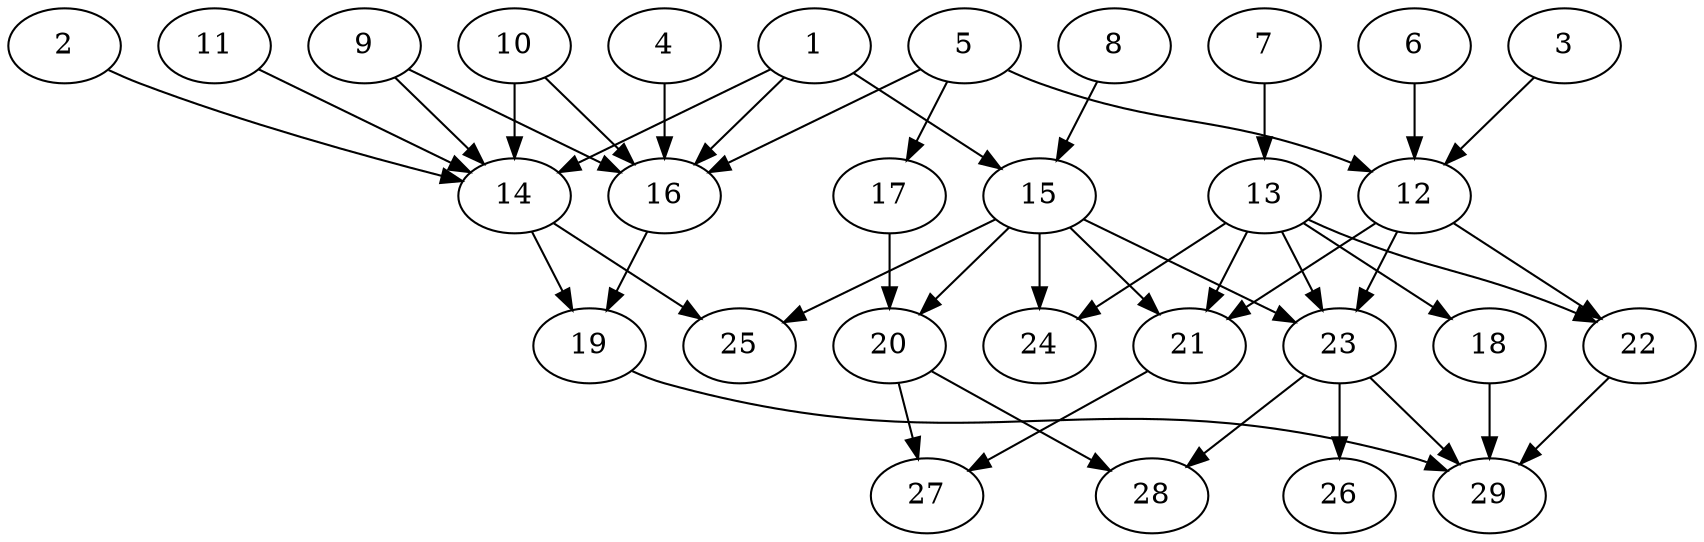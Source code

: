 // DAG (tier=2-normal, mode=data, n=29, ccr=0.445, fat=0.680, density=0.445, regular=0.574, jump=0.117, mindata=2097152, maxdata=16777216)
// DAG automatically generated by daggen at Sun Aug 24 16:33:34 2025
// /home/ermia/Project/Environments/daggen/bin/daggen --dot --ccr 0.445 --fat 0.680 --regular 0.574 --density 0.445 --jump 0.117 --mindata 2097152 --maxdata 16777216 -n 29 
digraph G {
  1 [size="1461745850355955007488", alpha="0.14", expect_size="730872925177977503744"]
  1 -> 14 [size ="1030396955328512"]
  1 -> 15 [size ="1030396955328512"]
  1 -> 16 [size ="1030396955328512"]
  2 [size="2033032910193281024", alpha="0.17", expect_size="1016516455096640512"]
  2 -> 14 [size ="721635246080000"]
  3 [size="4955646192636445696", alpha="0.14", expect_size="2477823096318222848"]
  3 -> 12 [size ="1665374407884800"]
  4 [size="577450852275205504", alpha="0.20", expect_size="288725426137602752"]
  4 -> 16 [size ="230858820681728"]
  5 [size="497684837727004000256", alpha="0.05", expect_size="248842418863502000128"]
  5 -> 12 [size ="502411525357568"]
  5 -> 16 [size ="502411525357568"]
  5 -> 17 [size ="502411525357568"]
  6 [size="10132766116303958", alpha="0.18", expect_size="5066383058151979"]
  6 -> 12 [size ="185067867471872"]
  7 [size="9239950647599160", alpha="0.03", expect_size="4619975323799580"]
  7 -> 13 [size ="321003473338368"]
  8 [size="825521748571842412544", alpha="0.03", expect_size="412760874285921206272"]
  8 -> 15 [size ="704004875091968"]
  9 [size="1157732040903097344", alpha="0.03", expect_size="578866020451548672"]
  9 -> 14 [size ="1016683191861248"]
  9 -> 16 [size ="1016683191861248"]
  10 [size="12247864036209344", alpha="0.01", expect_size="6123932018104672"]
  10 -> 14 [size ="244159034163200"]
  10 -> 16 [size ="244159034163200"]
  11 [size="3353000079353864192", alpha="0.19", expect_size="1676500039676932096"]
  11 -> 14 [size ="1305063804895232"]
  12 [size="638422412362359552", alpha="0.02", expect_size="319211206181179776"]
  12 -> 21 [size ="1181331501350912"]
  12 -> 22 [size ="1181331501350912"]
  12 -> 23 [size ="1181331501350912"]
  13 [size="15331062689954791424", alpha="0.04", expect_size="7665531344977395712"]
  13 -> 18 [size ="49370951057408"]
  13 -> 21 [size ="49370951057408"]
  13 -> 22 [size ="49370951057408"]
  13 -> 23 [size ="49370951057408"]
  13 -> 24 [size ="49370951057408"]
  14 [size="3896847185619480", alpha="0.13", expect_size="1948423592809740"]
  14 -> 19 [size ="448499812401152"]
  14 -> 25 [size ="448499812401152"]
  15 [size="420999731633284160", alpha="0.18", expect_size="210499865816642080"]
  15 -> 20 [size ="477538497331200"]
  15 -> 21 [size ="477538497331200"]
  15 -> 23 [size ="477538497331200"]
  15 -> 24 [size ="477538497331200"]
  15 -> 25 [size ="477538497331200"]
  16 [size="2511338819194481278976", alpha="0.08", expect_size="1255669409597240639488"]
  16 -> 19 [size ="1478064978526208"]
  17 [size="79210936569918652416", alpha="0.08", expect_size="39605468284959326208"]
  17 -> 20 [size ="147552561266688"]
  18 [size="1149210024712324775936", alpha="0.06", expect_size="574605012356162387968"]
  18 -> 29 [size ="877720531632128"]
  19 [size="407488698700005376000", alpha="0.01", expect_size="203744349350002688000"]
  19 -> 29 [size ="439710698700800"]
  20 [size="304794029653613440", alpha="0.07", expect_size="152397014826806720"]
  20 -> 27 [size ="363859193888768"]
  20 -> 28 [size ="363859193888768"]
  21 [size="44368305198271344", alpha="0.02", expect_size="22184152599135672"]
  21 -> 27 [size ="1281109589491712"]
  22 [size="1433276707693851392", alpha="0.17", expect_size="716638353846925696"]
  22 -> 29 [size ="685833833152512"]
  23 [size="3234311849609854451712", alpha="0.13", expect_size="1617155924804927225856"]
  23 -> 26 [size ="1749623412621312"]
  23 -> 28 [size ="1749623412621312"]
  23 -> 29 [size ="1749623412621312"]
  24 [size="1306697165679739392", alpha="0.12", expect_size="653348582839869696"]
  25 [size="1708002976227574272", alpha="0.03", expect_size="854001488113787136"]
  26 [size="3938159120905800", alpha="0.10", expect_size="1969079560452900"]
  27 [size="1718396342463576932352", alpha="0.20", expect_size="859198171231788466176"]
  28 [size="3880022575843108352", alpha="0.12", expect_size="1940011287921554176"]
  29 [size="72284087454655315968", alpha="0.13", expect_size="36142043727327657984"]
}